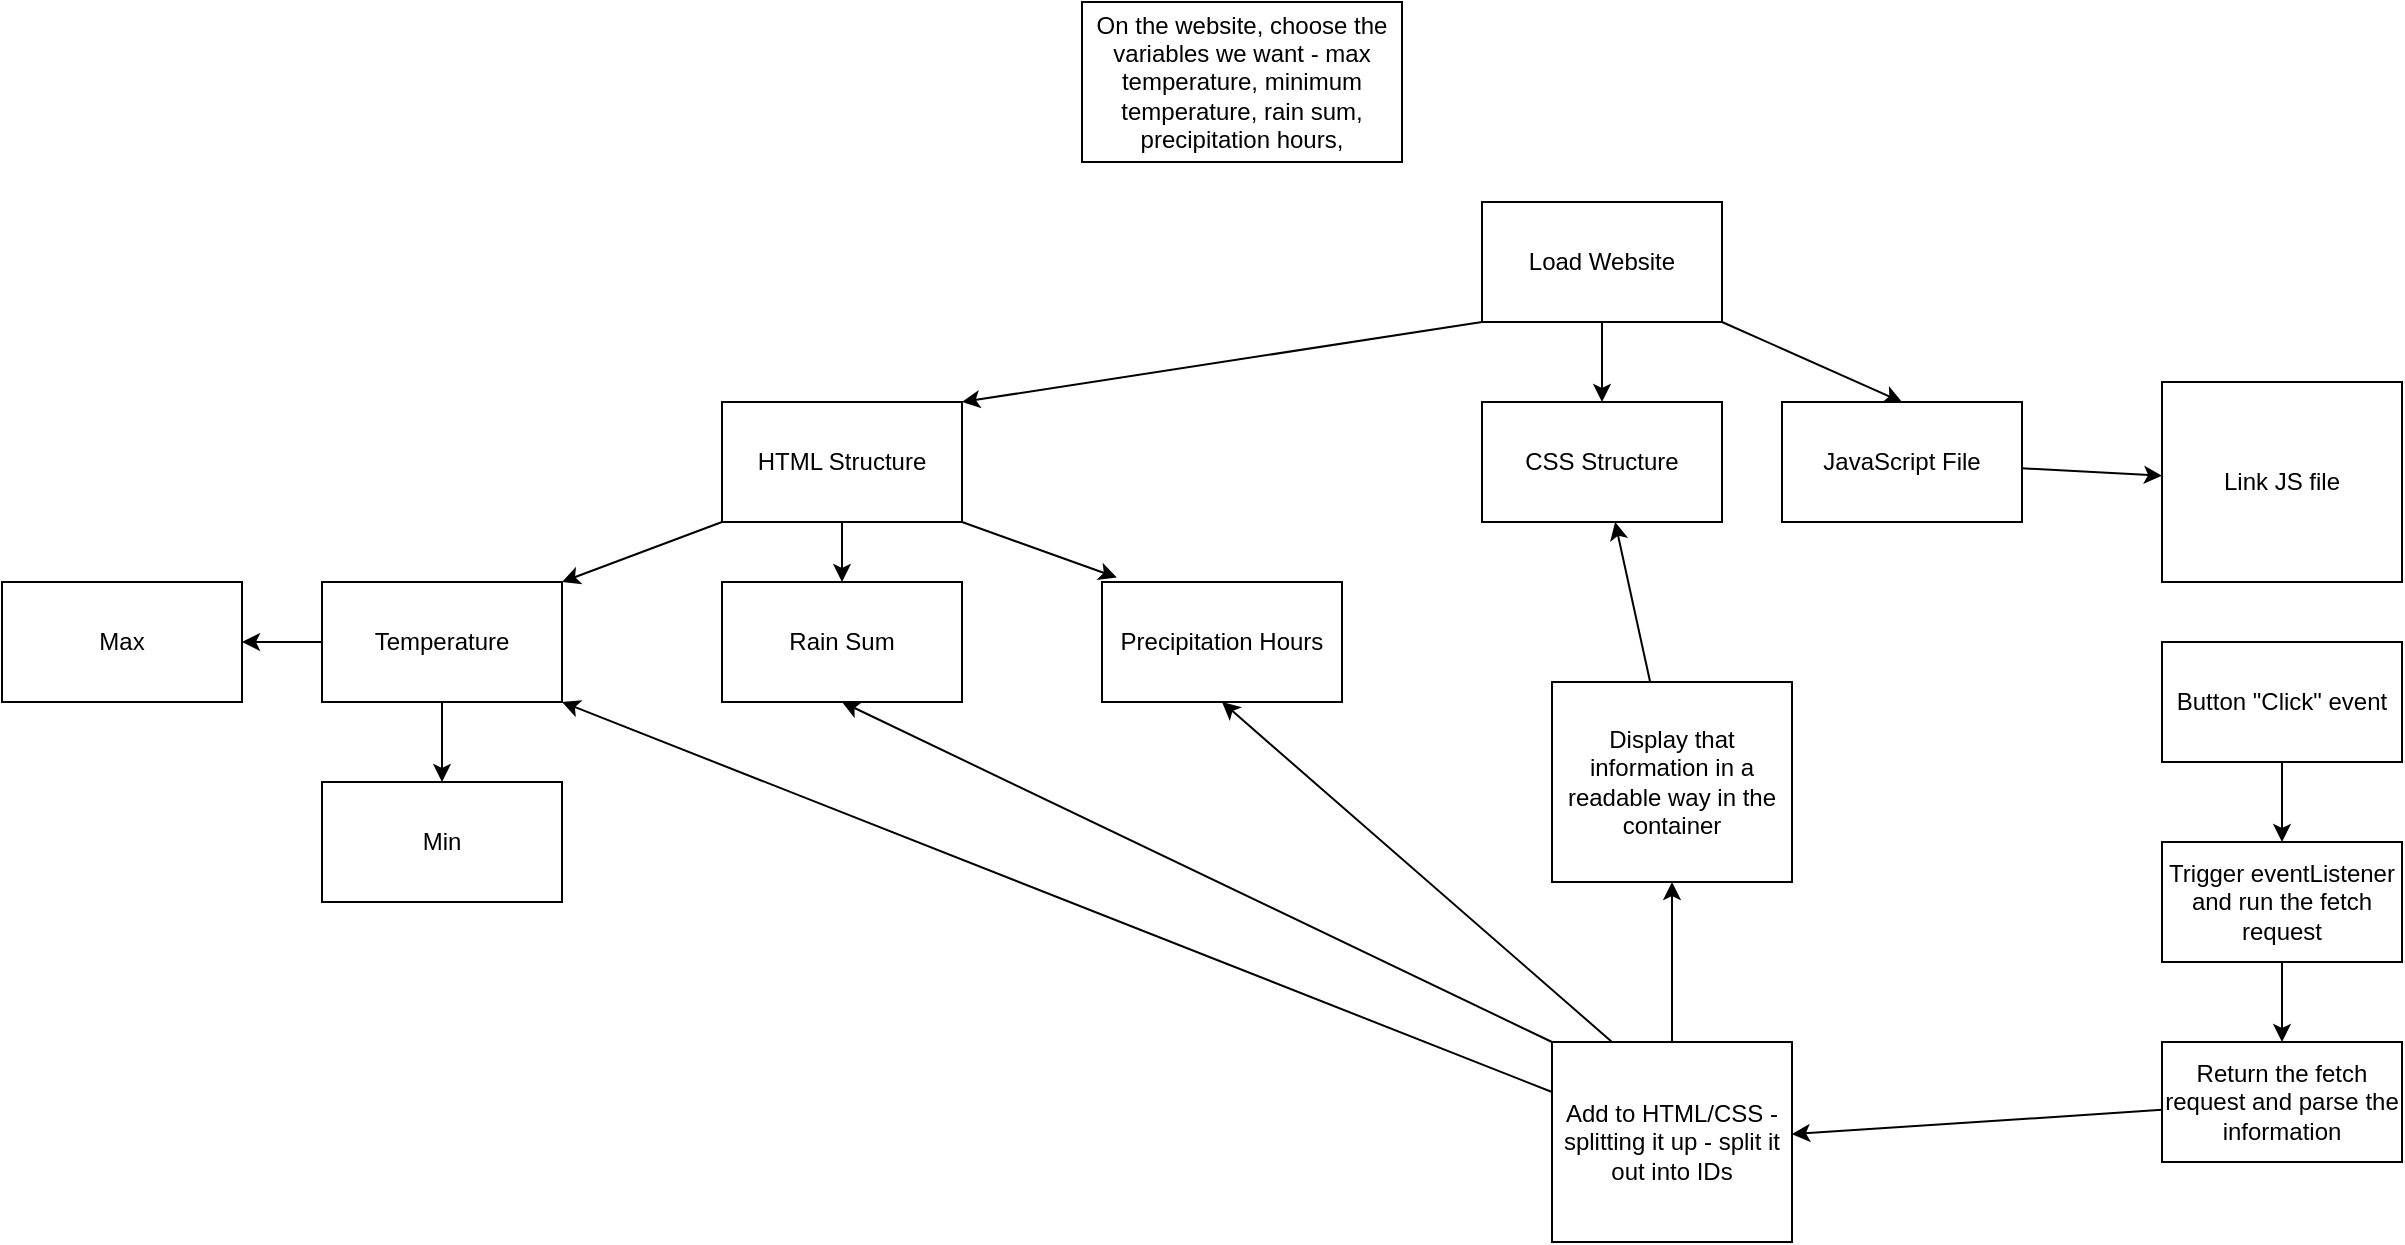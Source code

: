 <mxfile>
    <diagram id="154jxFB4LuCX-fgsLrqR" name="Page-1">
        <mxGraphModel dx="1430" dy="476" grid="1" gridSize="10" guides="1" tooltips="1" connect="1" arrows="1" fold="1" page="1" pageScale="1" pageWidth="850" pageHeight="1100" math="0" shadow="0">
            <root>
                <mxCell id="0"/>
                <mxCell id="1" parent="0"/>
                <mxCell id="2" value="On the website, choose the variables we want - max temperature, minimum temperature, rain sum, precipitation hours," style="whiteSpace=wrap;html=1;" parent="1" vertex="1">
                    <mxGeometry x="70" y="40" width="160" height="80" as="geometry"/>
                </mxCell>
                <mxCell id="29" style="edgeStyle=none;html=1;exitX=0;exitY=1;exitDx=0;exitDy=0;entryX=1;entryY=0;entryDx=0;entryDy=0;" edge="1" parent="1" source="3" target="21">
                    <mxGeometry relative="1" as="geometry"/>
                </mxCell>
                <mxCell id="30" value="" style="edgeStyle=none;html=1;" edge="1" parent="1" source="3" target="22">
                    <mxGeometry relative="1" as="geometry"/>
                </mxCell>
                <mxCell id="31" style="edgeStyle=none;html=1;exitX=1;exitY=1;exitDx=0;exitDy=0;entryX=0.062;entryY=-0.037;entryDx=0;entryDy=0;entryPerimeter=0;" edge="1" parent="1" source="3" target="23">
                    <mxGeometry relative="1" as="geometry"/>
                </mxCell>
                <mxCell id="3" value="HTML Structure" style="whiteSpace=wrap;html=1;" parent="1" vertex="1">
                    <mxGeometry x="-110" y="240" width="120" height="60" as="geometry"/>
                </mxCell>
                <mxCell id="13" value="" style="edgeStyle=none;html=1;" parent="1" source="5" target="6" edge="1">
                    <mxGeometry relative="1" as="geometry"/>
                </mxCell>
                <mxCell id="5" value="Button &quot;Click&quot; event" style="whiteSpace=wrap;html=1;" parent="1" vertex="1">
                    <mxGeometry x="610" y="360" width="120" height="60" as="geometry"/>
                </mxCell>
                <mxCell id="15" style="edgeStyle=none;html=1;entryX=0.5;entryY=0;entryDx=0;entryDy=0;" parent="1" source="6" target="7" edge="1">
                    <mxGeometry relative="1" as="geometry"/>
                </mxCell>
                <mxCell id="6" value="Trigger eventListener and run the fetch request" style="whiteSpace=wrap;html=1;" parent="1" vertex="1">
                    <mxGeometry x="610" y="460" width="120" height="60" as="geometry"/>
                </mxCell>
                <mxCell id="11" value="" style="edgeStyle=none;html=1;" parent="1" source="7" target="8" edge="1">
                    <mxGeometry relative="1" as="geometry"/>
                </mxCell>
                <mxCell id="7" value="Return the fetch request and parse the information" style="whiteSpace=wrap;html=1;" parent="1" vertex="1">
                    <mxGeometry x="610" y="560" width="120" height="60" as="geometry"/>
                </mxCell>
                <mxCell id="12" value="" style="edgeStyle=none;html=1;" parent="1" source="8" target="9" edge="1">
                    <mxGeometry relative="1" as="geometry"/>
                </mxCell>
                <mxCell id="36" style="edgeStyle=none;html=1;exitX=0;exitY=0;exitDx=0;exitDy=0;entryX=0.5;entryY=1;entryDx=0;entryDy=0;" edge="1" parent="1" source="8" target="22">
                    <mxGeometry relative="1" as="geometry"/>
                </mxCell>
                <mxCell id="37" style="edgeStyle=none;html=1;exitX=0;exitY=0.25;exitDx=0;exitDy=0;entryX=1;entryY=1;entryDx=0;entryDy=0;" edge="1" parent="1" source="8" target="21">
                    <mxGeometry relative="1" as="geometry"/>
                </mxCell>
                <mxCell id="38" style="edgeStyle=none;html=1;exitX=0.25;exitY=0;exitDx=0;exitDy=0;entryX=0.5;entryY=1;entryDx=0;entryDy=0;" edge="1" parent="1" source="8" target="23">
                    <mxGeometry relative="1" as="geometry"/>
                </mxCell>
                <mxCell id="8" value="Add to HTML/CSS - splitting it up - split it out into IDs" style="whiteSpace=wrap;html=1;" parent="1" vertex="1">
                    <mxGeometry x="305" y="560" width="120" height="100" as="geometry"/>
                </mxCell>
                <mxCell id="39" value="" style="edgeStyle=none;html=1;" edge="1" parent="1" source="9" target="20">
                    <mxGeometry relative="1" as="geometry"/>
                </mxCell>
                <mxCell id="9" value="Display that information in a readable way in the container" style="whiteSpace=wrap;html=1;" parent="1" vertex="1">
                    <mxGeometry x="305" y="380" width="120" height="100" as="geometry"/>
                </mxCell>
                <mxCell id="16" value="Link JS file" style="whiteSpace=wrap;html=1;" parent="1" vertex="1">
                    <mxGeometry x="610" y="230" width="120" height="100" as="geometry"/>
                </mxCell>
                <mxCell id="32" style="edgeStyle=none;html=1;exitX=0;exitY=1;exitDx=0;exitDy=0;entryX=1;entryY=0;entryDx=0;entryDy=0;" edge="1" parent="1" source="18" target="3">
                    <mxGeometry relative="1" as="geometry"/>
                </mxCell>
                <mxCell id="33" value="" style="edgeStyle=none;html=1;" edge="1" parent="1" source="18" target="20">
                    <mxGeometry relative="1" as="geometry"/>
                </mxCell>
                <mxCell id="34" style="edgeStyle=none;html=1;exitX=1;exitY=1;exitDx=0;exitDy=0;entryX=0.5;entryY=0;entryDx=0;entryDy=0;" edge="1" parent="1" source="18" target="19">
                    <mxGeometry relative="1" as="geometry"/>
                </mxCell>
                <mxCell id="18" value="Load Website" style="rounded=0;whiteSpace=wrap;html=1;" vertex="1" parent="1">
                    <mxGeometry x="270" y="140" width="120" height="60" as="geometry"/>
                </mxCell>
                <mxCell id="35" value="" style="edgeStyle=none;html=1;" edge="1" parent="1" source="19" target="16">
                    <mxGeometry relative="1" as="geometry"/>
                </mxCell>
                <mxCell id="19" value="JavaScript File" style="whiteSpace=wrap;html=1;" vertex="1" parent="1">
                    <mxGeometry x="420" y="240" width="120" height="60" as="geometry"/>
                </mxCell>
                <mxCell id="20" value="CSS Structure" style="whiteSpace=wrap;html=1;" vertex="1" parent="1">
                    <mxGeometry x="270" y="240" width="120" height="60" as="geometry"/>
                </mxCell>
                <mxCell id="27" value="" style="edgeStyle=none;html=1;" edge="1" parent="1" source="21" target="25">
                    <mxGeometry relative="1" as="geometry"/>
                </mxCell>
                <mxCell id="28" value="" style="edgeStyle=none;html=1;" edge="1" parent="1" source="21" target="26">
                    <mxGeometry relative="1" as="geometry"/>
                </mxCell>
                <mxCell id="21" value="Temperature" style="rounded=0;whiteSpace=wrap;html=1;" vertex="1" parent="1">
                    <mxGeometry x="-310" y="330" width="120" height="60" as="geometry"/>
                </mxCell>
                <mxCell id="22" value="Rain Sum" style="rounded=0;whiteSpace=wrap;html=1;" vertex="1" parent="1">
                    <mxGeometry x="-110" y="330" width="120" height="60" as="geometry"/>
                </mxCell>
                <mxCell id="23" value="Precipitation Hours" style="rounded=0;whiteSpace=wrap;html=1;" vertex="1" parent="1">
                    <mxGeometry x="80" y="330" width="120" height="60" as="geometry"/>
                </mxCell>
                <mxCell id="25" value="Max" style="rounded=0;whiteSpace=wrap;html=1;" vertex="1" parent="1">
                    <mxGeometry x="-470" y="330" width="120" height="60" as="geometry"/>
                </mxCell>
                <mxCell id="26" value="Min" style="rounded=0;whiteSpace=wrap;html=1;" vertex="1" parent="1">
                    <mxGeometry x="-310" y="430" width="120" height="60" as="geometry"/>
                </mxCell>
            </root>
        </mxGraphModel>
    </diagram>
</mxfile>